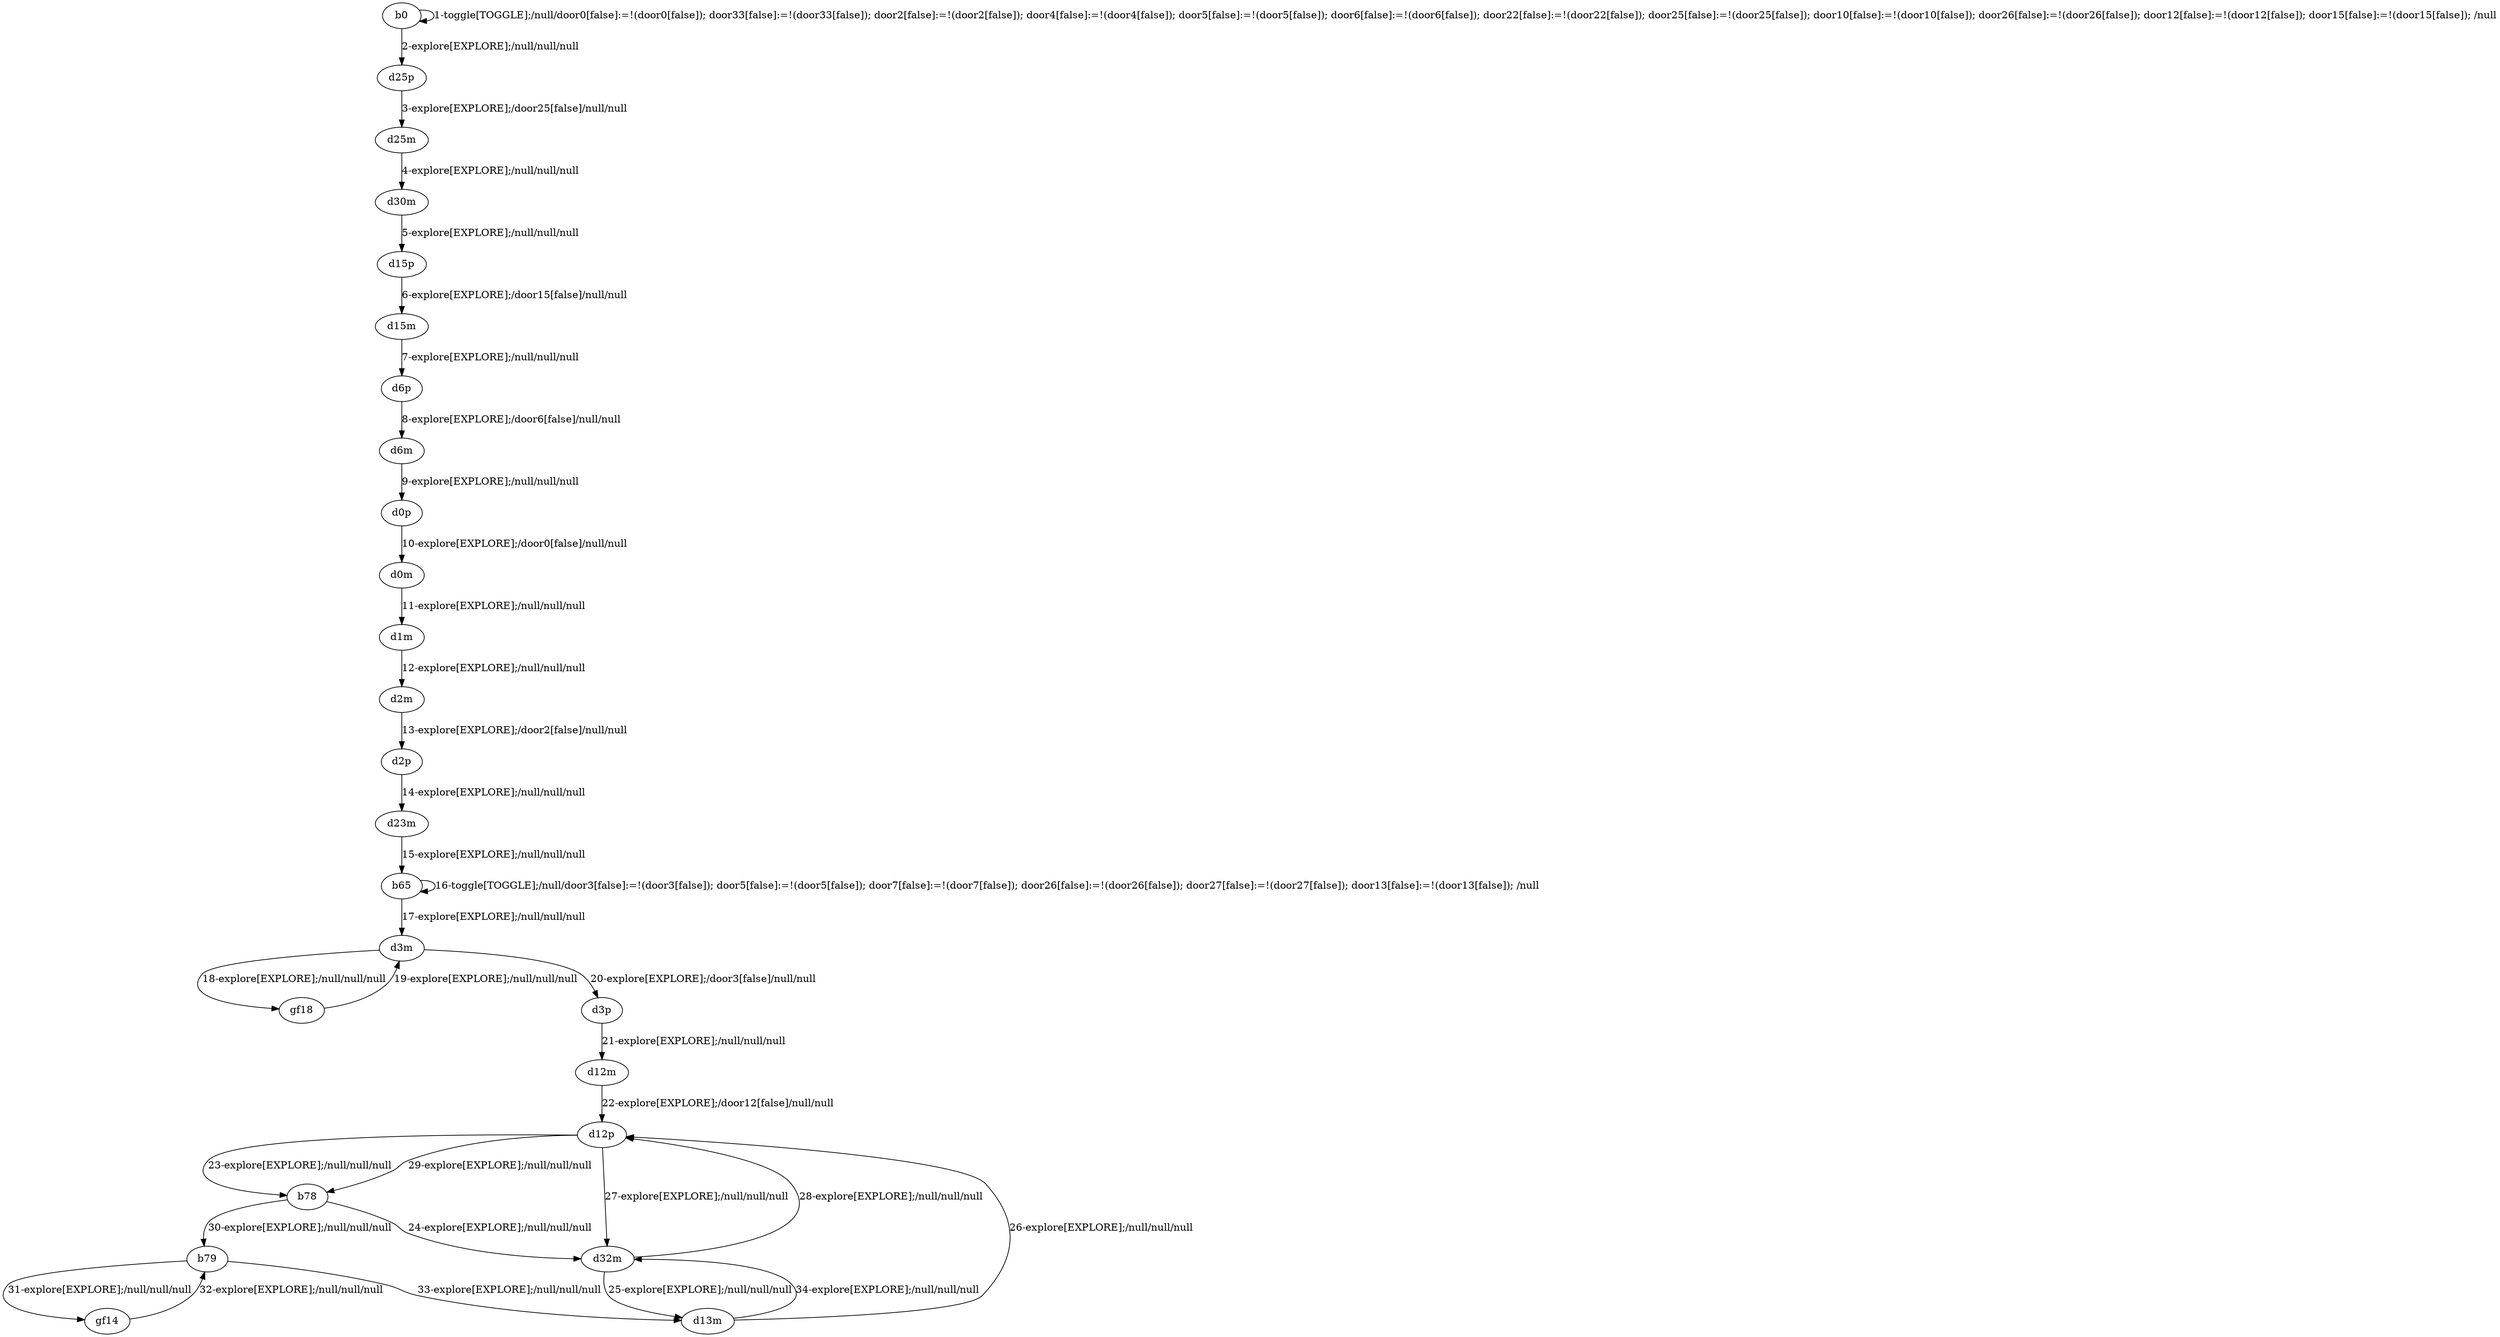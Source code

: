 # Total number of goals covered by this test: 3
# d32m --> d13m
# d12p --> d32m
# d13m --> d12p

digraph g {
"b0" -> "b0" [label = "1-toggle[TOGGLE];/null/door0[false]:=!(door0[false]); door33[false]:=!(door33[false]); door2[false]:=!(door2[false]); door4[false]:=!(door4[false]); door5[false]:=!(door5[false]); door6[false]:=!(door6[false]); door22[false]:=!(door22[false]); door25[false]:=!(door25[false]); door10[false]:=!(door10[false]); door26[false]:=!(door26[false]); door12[false]:=!(door12[false]); door15[false]:=!(door15[false]); /null"];
"b0" -> "d25p" [label = "2-explore[EXPLORE];/null/null/null"];
"d25p" -> "d25m" [label = "3-explore[EXPLORE];/door25[false]/null/null"];
"d25m" -> "d30m" [label = "4-explore[EXPLORE];/null/null/null"];
"d30m" -> "d15p" [label = "5-explore[EXPLORE];/null/null/null"];
"d15p" -> "d15m" [label = "6-explore[EXPLORE];/door15[false]/null/null"];
"d15m" -> "d6p" [label = "7-explore[EXPLORE];/null/null/null"];
"d6p" -> "d6m" [label = "8-explore[EXPLORE];/door6[false]/null/null"];
"d6m" -> "d0p" [label = "9-explore[EXPLORE];/null/null/null"];
"d0p" -> "d0m" [label = "10-explore[EXPLORE];/door0[false]/null/null"];
"d0m" -> "d1m" [label = "11-explore[EXPLORE];/null/null/null"];
"d1m" -> "d2m" [label = "12-explore[EXPLORE];/null/null/null"];
"d2m" -> "d2p" [label = "13-explore[EXPLORE];/door2[false]/null/null"];
"d2p" -> "d23m" [label = "14-explore[EXPLORE];/null/null/null"];
"d23m" -> "b65" [label = "15-explore[EXPLORE];/null/null/null"];
"b65" -> "b65" [label = "16-toggle[TOGGLE];/null/door3[false]:=!(door3[false]); door5[false]:=!(door5[false]); door7[false]:=!(door7[false]); door26[false]:=!(door26[false]); door27[false]:=!(door27[false]); door13[false]:=!(door13[false]); /null"];
"b65" -> "d3m" [label = "17-explore[EXPLORE];/null/null/null"];
"d3m" -> "gf18" [label = "18-explore[EXPLORE];/null/null/null"];
"gf18" -> "d3m" [label = "19-explore[EXPLORE];/null/null/null"];
"d3m" -> "d3p" [label = "20-explore[EXPLORE];/door3[false]/null/null"];
"d3p" -> "d12m" [label = "21-explore[EXPLORE];/null/null/null"];
"d12m" -> "d12p" [label = "22-explore[EXPLORE];/door12[false]/null/null"];
"d12p" -> "b78" [label = "23-explore[EXPLORE];/null/null/null"];
"b78" -> "d32m" [label = "24-explore[EXPLORE];/null/null/null"];
"d32m" -> "d13m" [label = "25-explore[EXPLORE];/null/null/null"];
"d13m" -> "d12p" [label = "26-explore[EXPLORE];/null/null/null"];
"d12p" -> "d32m" [label = "27-explore[EXPLORE];/null/null/null"];
"d32m" -> "d12p" [label = "28-explore[EXPLORE];/null/null/null"];
"d12p" -> "b78" [label = "29-explore[EXPLORE];/null/null/null"];
"b78" -> "b79" [label = "30-explore[EXPLORE];/null/null/null"];
"b79" -> "gf14" [label = "31-explore[EXPLORE];/null/null/null"];
"gf14" -> "b79" [label = "32-explore[EXPLORE];/null/null/null"];
"b79" -> "d13m" [label = "33-explore[EXPLORE];/null/null/null"];
"d13m" -> "d32m" [label = "34-explore[EXPLORE];/null/null/null"];
}